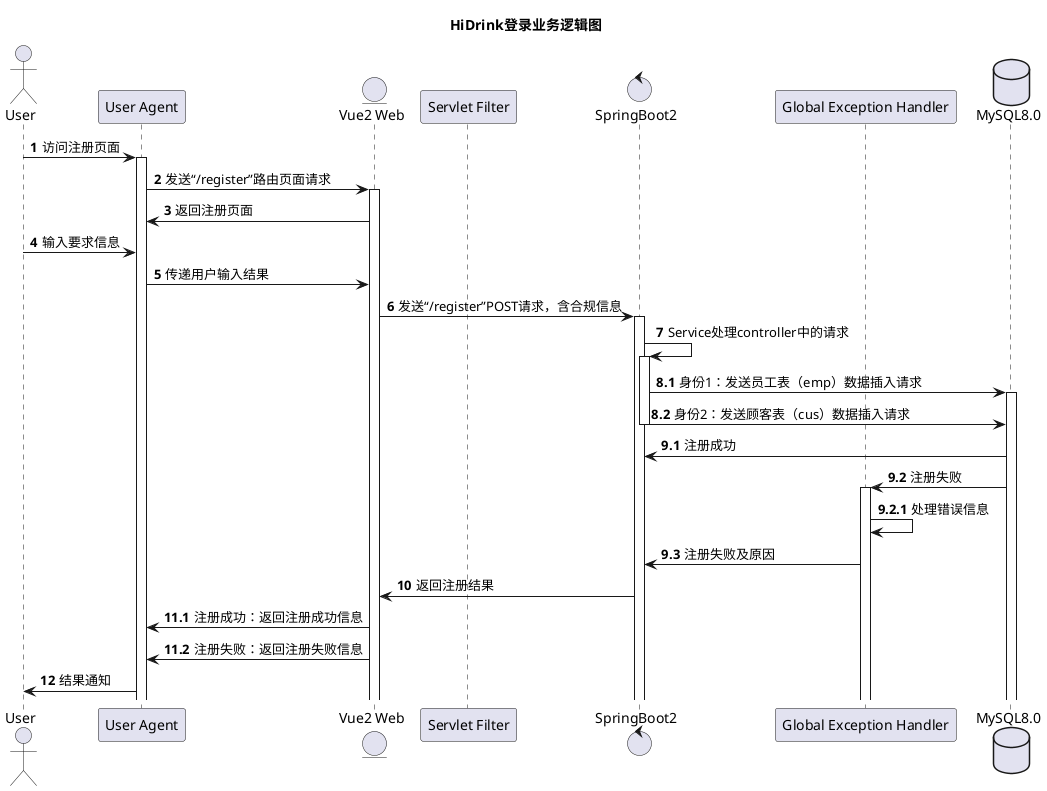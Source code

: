 @startuml
'https://plantuml.com/sequence-diagram
title HiDrink登录业务逻辑图

actor "User" as user

participant "User Agent" as userAgent
entity "Vue2 Web" as vue
participant "Servlet Filter" as filter
control "SpringBoot2" as java
participant "Global Exception Handler" as handler
database "MySQL8.0" as sql


autonumber
user->userAgent:访问注册页面
activate userAgent
userAgent->vue:发送“/register”路由页面请求
activate vue
vue->userAgent:返回注册页面
user->userAgent:输入要求信息
userAgent->vue:传递用户输入结果
vue->java:发送“/register”POST请求，含合规信息
activate java
java->java:Service处理controller中的请求

autonumber 8.1
activate java
java->sql:身份1：发送员工表（emp）数据插入请求
activate sql
java->sql:身份2：发送顾客表（cus）数据插入请求
deactivate java


autonumber 9.1
sql->java:注册成功
sql->handler:注册失败
activate handler
autonumber 9.2.1
handler->handler:处理错误信息
autonumber 9.3
handler->java:注册失败及原因
autonumber 10
java->vue:返回注册结果
autonumber 11.1
vue->userAgent:注册成功：返回注册成功信息
vue->userAgent:注册失败：返回注册失败信息

autonumber 12
userAgent->user:结果通知

@enduml